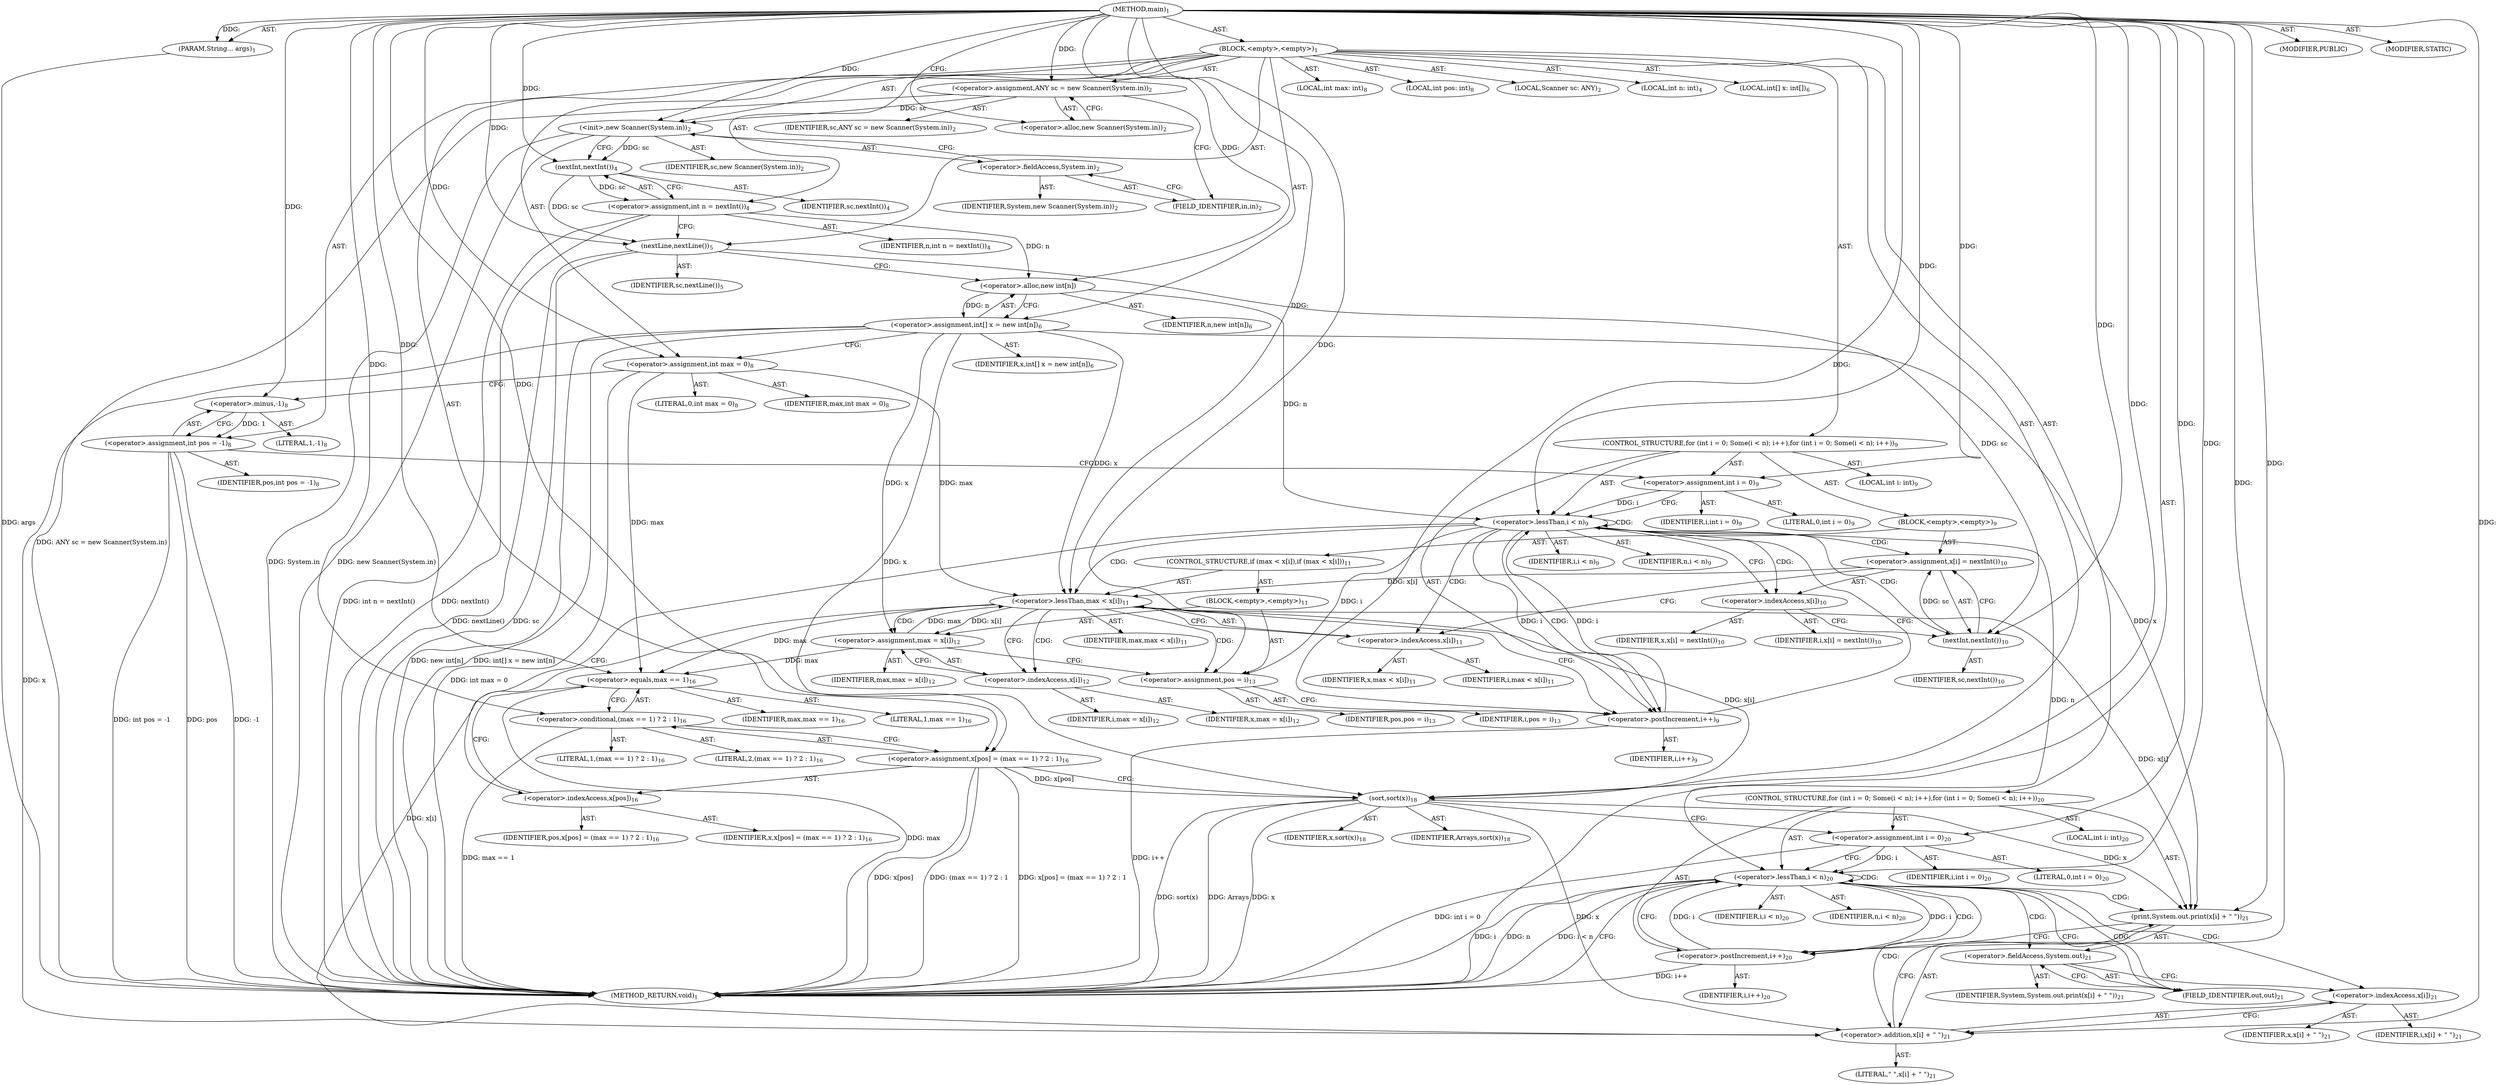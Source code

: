 digraph "main" {  
"19" [label = <(METHOD,main)<SUB>1</SUB>> ]
"20" [label = <(PARAM,String... args)<SUB>1</SUB>> ]
"21" [label = <(BLOCK,&lt;empty&gt;,&lt;empty&gt;)<SUB>1</SUB>> ]
"4" [label = <(LOCAL,Scanner sc: ANY)<SUB>2</SUB>> ]
"22" [label = <(&lt;operator&gt;.assignment,ANY sc = new Scanner(System.in))<SUB>2</SUB>> ]
"23" [label = <(IDENTIFIER,sc,ANY sc = new Scanner(System.in))<SUB>2</SUB>> ]
"24" [label = <(&lt;operator&gt;.alloc,new Scanner(System.in))<SUB>2</SUB>> ]
"25" [label = <(&lt;init&gt;,new Scanner(System.in))<SUB>2</SUB>> ]
"3" [label = <(IDENTIFIER,sc,new Scanner(System.in))<SUB>2</SUB>> ]
"26" [label = <(&lt;operator&gt;.fieldAccess,System.in)<SUB>2</SUB>> ]
"27" [label = <(IDENTIFIER,System,new Scanner(System.in))<SUB>2</SUB>> ]
"28" [label = <(FIELD_IDENTIFIER,in,in)<SUB>2</SUB>> ]
"29" [label = <(LOCAL,int n: int)<SUB>4</SUB>> ]
"30" [label = <(&lt;operator&gt;.assignment,int n = nextInt())<SUB>4</SUB>> ]
"31" [label = <(IDENTIFIER,n,int n = nextInt())<SUB>4</SUB>> ]
"32" [label = <(nextInt,nextInt())<SUB>4</SUB>> ]
"33" [label = <(IDENTIFIER,sc,nextInt())<SUB>4</SUB>> ]
"34" [label = <(nextLine,nextLine())<SUB>5</SUB>> ]
"35" [label = <(IDENTIFIER,sc,nextLine())<SUB>5</SUB>> ]
"36" [label = <(LOCAL,int[] x: int[])<SUB>6</SUB>> ]
"37" [label = <(&lt;operator&gt;.assignment,int[] x = new int[n])<SUB>6</SUB>> ]
"38" [label = <(IDENTIFIER,x,int[] x = new int[n])<SUB>6</SUB>> ]
"39" [label = <(&lt;operator&gt;.alloc,new int[n])> ]
"40" [label = <(IDENTIFIER,n,new int[n])<SUB>6</SUB>> ]
"41" [label = <(LOCAL,int max: int)<SUB>8</SUB>> ]
"42" [label = <(LOCAL,int pos: int)<SUB>8</SUB>> ]
"43" [label = <(&lt;operator&gt;.assignment,int max = 0)<SUB>8</SUB>> ]
"44" [label = <(IDENTIFIER,max,int max = 0)<SUB>8</SUB>> ]
"45" [label = <(LITERAL,0,int max = 0)<SUB>8</SUB>> ]
"46" [label = <(&lt;operator&gt;.assignment,int pos = -1)<SUB>8</SUB>> ]
"47" [label = <(IDENTIFIER,pos,int pos = -1)<SUB>8</SUB>> ]
"48" [label = <(&lt;operator&gt;.minus,-1)<SUB>8</SUB>> ]
"49" [label = <(LITERAL,1,-1)<SUB>8</SUB>> ]
"50" [label = <(CONTROL_STRUCTURE,for (int i = 0; Some(i &lt; n); i++),for (int i = 0; Some(i &lt; n); i++))<SUB>9</SUB>> ]
"51" [label = <(LOCAL,int i: int)<SUB>9</SUB>> ]
"52" [label = <(&lt;operator&gt;.assignment,int i = 0)<SUB>9</SUB>> ]
"53" [label = <(IDENTIFIER,i,int i = 0)<SUB>9</SUB>> ]
"54" [label = <(LITERAL,0,int i = 0)<SUB>9</SUB>> ]
"55" [label = <(&lt;operator&gt;.lessThan,i &lt; n)<SUB>9</SUB>> ]
"56" [label = <(IDENTIFIER,i,i &lt; n)<SUB>9</SUB>> ]
"57" [label = <(IDENTIFIER,n,i &lt; n)<SUB>9</SUB>> ]
"58" [label = <(&lt;operator&gt;.postIncrement,i++)<SUB>9</SUB>> ]
"59" [label = <(IDENTIFIER,i,i++)<SUB>9</SUB>> ]
"60" [label = <(BLOCK,&lt;empty&gt;,&lt;empty&gt;)<SUB>9</SUB>> ]
"61" [label = <(&lt;operator&gt;.assignment,x[i] = nextInt())<SUB>10</SUB>> ]
"62" [label = <(&lt;operator&gt;.indexAccess,x[i])<SUB>10</SUB>> ]
"63" [label = <(IDENTIFIER,x,x[i] = nextInt())<SUB>10</SUB>> ]
"64" [label = <(IDENTIFIER,i,x[i] = nextInt())<SUB>10</SUB>> ]
"65" [label = <(nextInt,nextInt())<SUB>10</SUB>> ]
"66" [label = <(IDENTIFIER,sc,nextInt())<SUB>10</SUB>> ]
"67" [label = <(CONTROL_STRUCTURE,if (max &lt; x[i]),if (max &lt; x[i]))<SUB>11</SUB>> ]
"68" [label = <(&lt;operator&gt;.lessThan,max &lt; x[i])<SUB>11</SUB>> ]
"69" [label = <(IDENTIFIER,max,max &lt; x[i])<SUB>11</SUB>> ]
"70" [label = <(&lt;operator&gt;.indexAccess,x[i])<SUB>11</SUB>> ]
"71" [label = <(IDENTIFIER,x,max &lt; x[i])<SUB>11</SUB>> ]
"72" [label = <(IDENTIFIER,i,max &lt; x[i])<SUB>11</SUB>> ]
"73" [label = <(BLOCK,&lt;empty&gt;,&lt;empty&gt;)<SUB>11</SUB>> ]
"74" [label = <(&lt;operator&gt;.assignment,max = x[i])<SUB>12</SUB>> ]
"75" [label = <(IDENTIFIER,max,max = x[i])<SUB>12</SUB>> ]
"76" [label = <(&lt;operator&gt;.indexAccess,x[i])<SUB>12</SUB>> ]
"77" [label = <(IDENTIFIER,x,max = x[i])<SUB>12</SUB>> ]
"78" [label = <(IDENTIFIER,i,max = x[i])<SUB>12</SUB>> ]
"79" [label = <(&lt;operator&gt;.assignment,pos = i)<SUB>13</SUB>> ]
"80" [label = <(IDENTIFIER,pos,pos = i)<SUB>13</SUB>> ]
"81" [label = <(IDENTIFIER,i,pos = i)<SUB>13</SUB>> ]
"82" [label = <(&lt;operator&gt;.assignment,x[pos] = (max == 1) ? 2 : 1)<SUB>16</SUB>> ]
"83" [label = <(&lt;operator&gt;.indexAccess,x[pos])<SUB>16</SUB>> ]
"84" [label = <(IDENTIFIER,x,x[pos] = (max == 1) ? 2 : 1)<SUB>16</SUB>> ]
"85" [label = <(IDENTIFIER,pos,x[pos] = (max == 1) ? 2 : 1)<SUB>16</SUB>> ]
"86" [label = <(&lt;operator&gt;.conditional,(max == 1) ? 2 : 1)<SUB>16</SUB>> ]
"87" [label = <(&lt;operator&gt;.equals,max == 1)<SUB>16</SUB>> ]
"88" [label = <(IDENTIFIER,max,max == 1)<SUB>16</SUB>> ]
"89" [label = <(LITERAL,1,max == 1)<SUB>16</SUB>> ]
"90" [label = <(LITERAL,2,(max == 1) ? 2 : 1)<SUB>16</SUB>> ]
"91" [label = <(LITERAL,1,(max == 1) ? 2 : 1)<SUB>16</SUB>> ]
"92" [label = <(sort,sort(x))<SUB>18</SUB>> ]
"93" [label = <(IDENTIFIER,Arrays,sort(x))<SUB>18</SUB>> ]
"94" [label = <(IDENTIFIER,x,sort(x))<SUB>18</SUB>> ]
"95" [label = <(CONTROL_STRUCTURE,for (int i = 0; Some(i &lt; n); i++),for (int i = 0; Some(i &lt; n); i++))<SUB>20</SUB>> ]
"96" [label = <(LOCAL,int i: int)<SUB>20</SUB>> ]
"97" [label = <(&lt;operator&gt;.assignment,int i = 0)<SUB>20</SUB>> ]
"98" [label = <(IDENTIFIER,i,int i = 0)<SUB>20</SUB>> ]
"99" [label = <(LITERAL,0,int i = 0)<SUB>20</SUB>> ]
"100" [label = <(&lt;operator&gt;.lessThan,i &lt; n)<SUB>20</SUB>> ]
"101" [label = <(IDENTIFIER,i,i &lt; n)<SUB>20</SUB>> ]
"102" [label = <(IDENTIFIER,n,i &lt; n)<SUB>20</SUB>> ]
"103" [label = <(&lt;operator&gt;.postIncrement,i++)<SUB>20</SUB>> ]
"104" [label = <(IDENTIFIER,i,i++)<SUB>20</SUB>> ]
"105" [label = <(print,System.out.print(x[i] + &quot; &quot;))<SUB>21</SUB>> ]
"106" [label = <(&lt;operator&gt;.fieldAccess,System.out)<SUB>21</SUB>> ]
"107" [label = <(IDENTIFIER,System,System.out.print(x[i] + &quot; &quot;))<SUB>21</SUB>> ]
"108" [label = <(FIELD_IDENTIFIER,out,out)<SUB>21</SUB>> ]
"109" [label = <(&lt;operator&gt;.addition,x[i] + &quot; &quot;)<SUB>21</SUB>> ]
"110" [label = <(&lt;operator&gt;.indexAccess,x[i])<SUB>21</SUB>> ]
"111" [label = <(IDENTIFIER,x,x[i] + &quot; &quot;)<SUB>21</SUB>> ]
"112" [label = <(IDENTIFIER,i,x[i] + &quot; &quot;)<SUB>21</SUB>> ]
"113" [label = <(LITERAL,&quot; &quot;,x[i] + &quot; &quot;)<SUB>21</SUB>> ]
"114" [label = <(MODIFIER,PUBLIC)> ]
"115" [label = <(MODIFIER,STATIC)> ]
"116" [label = <(METHOD_RETURN,void)<SUB>1</SUB>> ]
  "19" -> "20"  [ label = "AST: "] 
  "19" -> "21"  [ label = "AST: "] 
  "19" -> "114"  [ label = "AST: "] 
  "19" -> "115"  [ label = "AST: "] 
  "19" -> "116"  [ label = "AST: "] 
  "21" -> "4"  [ label = "AST: "] 
  "21" -> "22"  [ label = "AST: "] 
  "21" -> "25"  [ label = "AST: "] 
  "21" -> "29"  [ label = "AST: "] 
  "21" -> "30"  [ label = "AST: "] 
  "21" -> "34"  [ label = "AST: "] 
  "21" -> "36"  [ label = "AST: "] 
  "21" -> "37"  [ label = "AST: "] 
  "21" -> "41"  [ label = "AST: "] 
  "21" -> "42"  [ label = "AST: "] 
  "21" -> "43"  [ label = "AST: "] 
  "21" -> "46"  [ label = "AST: "] 
  "21" -> "50"  [ label = "AST: "] 
  "21" -> "82"  [ label = "AST: "] 
  "21" -> "92"  [ label = "AST: "] 
  "21" -> "95"  [ label = "AST: "] 
  "22" -> "23"  [ label = "AST: "] 
  "22" -> "24"  [ label = "AST: "] 
  "25" -> "3"  [ label = "AST: "] 
  "25" -> "26"  [ label = "AST: "] 
  "26" -> "27"  [ label = "AST: "] 
  "26" -> "28"  [ label = "AST: "] 
  "30" -> "31"  [ label = "AST: "] 
  "30" -> "32"  [ label = "AST: "] 
  "32" -> "33"  [ label = "AST: "] 
  "34" -> "35"  [ label = "AST: "] 
  "37" -> "38"  [ label = "AST: "] 
  "37" -> "39"  [ label = "AST: "] 
  "39" -> "40"  [ label = "AST: "] 
  "43" -> "44"  [ label = "AST: "] 
  "43" -> "45"  [ label = "AST: "] 
  "46" -> "47"  [ label = "AST: "] 
  "46" -> "48"  [ label = "AST: "] 
  "48" -> "49"  [ label = "AST: "] 
  "50" -> "51"  [ label = "AST: "] 
  "50" -> "52"  [ label = "AST: "] 
  "50" -> "55"  [ label = "AST: "] 
  "50" -> "58"  [ label = "AST: "] 
  "50" -> "60"  [ label = "AST: "] 
  "52" -> "53"  [ label = "AST: "] 
  "52" -> "54"  [ label = "AST: "] 
  "55" -> "56"  [ label = "AST: "] 
  "55" -> "57"  [ label = "AST: "] 
  "58" -> "59"  [ label = "AST: "] 
  "60" -> "61"  [ label = "AST: "] 
  "60" -> "67"  [ label = "AST: "] 
  "61" -> "62"  [ label = "AST: "] 
  "61" -> "65"  [ label = "AST: "] 
  "62" -> "63"  [ label = "AST: "] 
  "62" -> "64"  [ label = "AST: "] 
  "65" -> "66"  [ label = "AST: "] 
  "67" -> "68"  [ label = "AST: "] 
  "67" -> "73"  [ label = "AST: "] 
  "68" -> "69"  [ label = "AST: "] 
  "68" -> "70"  [ label = "AST: "] 
  "70" -> "71"  [ label = "AST: "] 
  "70" -> "72"  [ label = "AST: "] 
  "73" -> "74"  [ label = "AST: "] 
  "73" -> "79"  [ label = "AST: "] 
  "74" -> "75"  [ label = "AST: "] 
  "74" -> "76"  [ label = "AST: "] 
  "76" -> "77"  [ label = "AST: "] 
  "76" -> "78"  [ label = "AST: "] 
  "79" -> "80"  [ label = "AST: "] 
  "79" -> "81"  [ label = "AST: "] 
  "82" -> "83"  [ label = "AST: "] 
  "82" -> "86"  [ label = "AST: "] 
  "83" -> "84"  [ label = "AST: "] 
  "83" -> "85"  [ label = "AST: "] 
  "86" -> "87"  [ label = "AST: "] 
  "86" -> "90"  [ label = "AST: "] 
  "86" -> "91"  [ label = "AST: "] 
  "87" -> "88"  [ label = "AST: "] 
  "87" -> "89"  [ label = "AST: "] 
  "92" -> "93"  [ label = "AST: "] 
  "92" -> "94"  [ label = "AST: "] 
  "95" -> "96"  [ label = "AST: "] 
  "95" -> "97"  [ label = "AST: "] 
  "95" -> "100"  [ label = "AST: "] 
  "95" -> "103"  [ label = "AST: "] 
  "95" -> "105"  [ label = "AST: "] 
  "97" -> "98"  [ label = "AST: "] 
  "97" -> "99"  [ label = "AST: "] 
  "100" -> "101"  [ label = "AST: "] 
  "100" -> "102"  [ label = "AST: "] 
  "103" -> "104"  [ label = "AST: "] 
  "105" -> "106"  [ label = "AST: "] 
  "105" -> "109"  [ label = "AST: "] 
  "106" -> "107"  [ label = "AST: "] 
  "106" -> "108"  [ label = "AST: "] 
  "109" -> "110"  [ label = "AST: "] 
  "109" -> "113"  [ label = "AST: "] 
  "110" -> "111"  [ label = "AST: "] 
  "110" -> "112"  [ label = "AST: "] 
  "22" -> "28"  [ label = "CFG: "] 
  "25" -> "32"  [ label = "CFG: "] 
  "30" -> "34"  [ label = "CFG: "] 
  "34" -> "39"  [ label = "CFG: "] 
  "37" -> "43"  [ label = "CFG: "] 
  "43" -> "48"  [ label = "CFG: "] 
  "46" -> "52"  [ label = "CFG: "] 
  "82" -> "92"  [ label = "CFG: "] 
  "92" -> "97"  [ label = "CFG: "] 
  "24" -> "22"  [ label = "CFG: "] 
  "26" -> "25"  [ label = "CFG: "] 
  "32" -> "30"  [ label = "CFG: "] 
  "39" -> "37"  [ label = "CFG: "] 
  "48" -> "46"  [ label = "CFG: "] 
  "52" -> "55"  [ label = "CFG: "] 
  "55" -> "62"  [ label = "CFG: "] 
  "55" -> "83"  [ label = "CFG: "] 
  "58" -> "55"  [ label = "CFG: "] 
  "83" -> "87"  [ label = "CFG: "] 
  "86" -> "82"  [ label = "CFG: "] 
  "97" -> "100"  [ label = "CFG: "] 
  "100" -> "116"  [ label = "CFG: "] 
  "100" -> "108"  [ label = "CFG: "] 
  "103" -> "100"  [ label = "CFG: "] 
  "105" -> "103"  [ label = "CFG: "] 
  "28" -> "26"  [ label = "CFG: "] 
  "61" -> "70"  [ label = "CFG: "] 
  "87" -> "86"  [ label = "CFG: "] 
  "106" -> "110"  [ label = "CFG: "] 
  "109" -> "105"  [ label = "CFG: "] 
  "62" -> "65"  [ label = "CFG: "] 
  "65" -> "61"  [ label = "CFG: "] 
  "68" -> "76"  [ label = "CFG: "] 
  "68" -> "58"  [ label = "CFG: "] 
  "108" -> "106"  [ label = "CFG: "] 
  "110" -> "109"  [ label = "CFG: "] 
  "70" -> "68"  [ label = "CFG: "] 
  "74" -> "79"  [ label = "CFG: "] 
  "79" -> "58"  [ label = "CFG: "] 
  "76" -> "74"  [ label = "CFG: "] 
  "19" -> "24"  [ label = "CFG: "] 
  "20" -> "116"  [ label = "DDG: args"] 
  "22" -> "116"  [ label = "DDG: ANY sc = new Scanner(System.in)"] 
  "25" -> "116"  [ label = "DDG: System.in"] 
  "25" -> "116"  [ label = "DDG: new Scanner(System.in)"] 
  "30" -> "116"  [ label = "DDG: nextInt()"] 
  "30" -> "116"  [ label = "DDG: int n = nextInt()"] 
  "34" -> "116"  [ label = "DDG: sc"] 
  "34" -> "116"  [ label = "DDG: nextLine()"] 
  "37" -> "116"  [ label = "DDG: new int[n]"] 
  "37" -> "116"  [ label = "DDG: int[] x = new int[n]"] 
  "43" -> "116"  [ label = "DDG: int max = 0"] 
  "46" -> "116"  [ label = "DDG: pos"] 
  "46" -> "116"  [ label = "DDG: -1"] 
  "46" -> "116"  [ label = "DDG: int pos = -1"] 
  "82" -> "116"  [ label = "DDG: x[pos]"] 
  "87" -> "116"  [ label = "DDG: max"] 
  "86" -> "116"  [ label = "DDG: max == 1"] 
  "82" -> "116"  [ label = "DDG: (max == 1) ? 2 : 1"] 
  "82" -> "116"  [ label = "DDG: x[pos] = (max == 1) ? 2 : 1"] 
  "92" -> "116"  [ label = "DDG: x"] 
  "92" -> "116"  [ label = "DDG: sort(x)"] 
  "97" -> "116"  [ label = "DDG: int i = 0"] 
  "100" -> "116"  [ label = "DDG: i"] 
  "100" -> "116"  [ label = "DDG: n"] 
  "100" -> "116"  [ label = "DDG: i &lt; n"] 
  "103" -> "116"  [ label = "DDG: i++"] 
  "58" -> "116"  [ label = "DDG: i++"] 
  "92" -> "116"  [ label = "DDG: Arrays"] 
  "19" -> "20"  [ label = "DDG: "] 
  "19" -> "22"  [ label = "DDG: "] 
  "32" -> "30"  [ label = "DDG: sc"] 
  "39" -> "37"  [ label = "DDG: n"] 
  "19" -> "43"  [ label = "DDG: "] 
  "48" -> "46"  [ label = "DDG: 1"] 
  "19" -> "82"  [ label = "DDG: "] 
  "22" -> "25"  [ label = "DDG: sc"] 
  "19" -> "25"  [ label = "DDG: "] 
  "32" -> "34"  [ label = "DDG: sc"] 
  "19" -> "34"  [ label = "DDG: "] 
  "19" -> "52"  [ label = "DDG: "] 
  "19" -> "92"  [ label = "DDG: "] 
  "37" -> "92"  [ label = "DDG: x"] 
  "82" -> "92"  [ label = "DDG: x[pos]"] 
  "68" -> "92"  [ label = "DDG: x[i]"] 
  "19" -> "97"  [ label = "DDG: "] 
  "25" -> "32"  [ label = "DDG: sc"] 
  "19" -> "32"  [ label = "DDG: "] 
  "30" -> "39"  [ label = "DDG: n"] 
  "19" -> "39"  [ label = "DDG: "] 
  "19" -> "48"  [ label = "DDG: "] 
  "52" -> "55"  [ label = "DDG: i"] 
  "58" -> "55"  [ label = "DDG: i"] 
  "19" -> "55"  [ label = "DDG: "] 
  "39" -> "55"  [ label = "DDG: n"] 
  "55" -> "58"  [ label = "DDG: i"] 
  "19" -> "58"  [ label = "DDG: "] 
  "65" -> "61"  [ label = "DDG: sc"] 
  "19" -> "86"  [ label = "DDG: "] 
  "97" -> "100"  [ label = "DDG: i"] 
  "103" -> "100"  [ label = "DDG: i"] 
  "19" -> "100"  [ label = "DDG: "] 
  "55" -> "100"  [ label = "DDG: n"] 
  "100" -> "103"  [ label = "DDG: i"] 
  "19" -> "103"  [ label = "DDG: "] 
  "92" -> "105"  [ label = "DDG: x"] 
  "68" -> "105"  [ label = "DDG: x[i]"] 
  "37" -> "105"  [ label = "DDG: x"] 
  "19" -> "105"  [ label = "DDG: "] 
  "43" -> "87"  [ label = "DDG: max"] 
  "68" -> "87"  [ label = "DDG: max"] 
  "74" -> "87"  [ label = "DDG: max"] 
  "19" -> "87"  [ label = "DDG: "] 
  "92" -> "109"  [ label = "DDG: x"] 
  "68" -> "109"  [ label = "DDG: x[i]"] 
  "37" -> "109"  [ label = "DDG: x"] 
  "19" -> "109"  [ label = "DDG: "] 
  "34" -> "65"  [ label = "DDG: sc"] 
  "19" -> "65"  [ label = "DDG: "] 
  "43" -> "68"  [ label = "DDG: max"] 
  "74" -> "68"  [ label = "DDG: max"] 
  "19" -> "68"  [ label = "DDG: "] 
  "37" -> "68"  [ label = "DDG: x"] 
  "61" -> "68"  [ label = "DDG: x[i]"] 
  "37" -> "74"  [ label = "DDG: x"] 
  "68" -> "74"  [ label = "DDG: x[i]"] 
  "55" -> "79"  [ label = "DDG: i"] 
  "19" -> "79"  [ label = "DDG: "] 
  "55" -> "58"  [ label = "CDG: "] 
  "55" -> "68"  [ label = "CDG: "] 
  "55" -> "61"  [ label = "CDG: "] 
  "55" -> "70"  [ label = "CDG: "] 
  "55" -> "65"  [ label = "CDG: "] 
  "55" -> "55"  [ label = "CDG: "] 
  "55" -> "62"  [ label = "CDG: "] 
  "100" -> "105"  [ label = "CDG: "] 
  "100" -> "100"  [ label = "CDG: "] 
  "100" -> "103"  [ label = "CDG: "] 
  "100" -> "110"  [ label = "CDG: "] 
  "100" -> "106"  [ label = "CDG: "] 
  "100" -> "108"  [ label = "CDG: "] 
  "100" -> "109"  [ label = "CDG: "] 
  "68" -> "74"  [ label = "CDG: "] 
  "68" -> "76"  [ label = "CDG: "] 
  "68" -> "79"  [ label = "CDG: "] 
}

